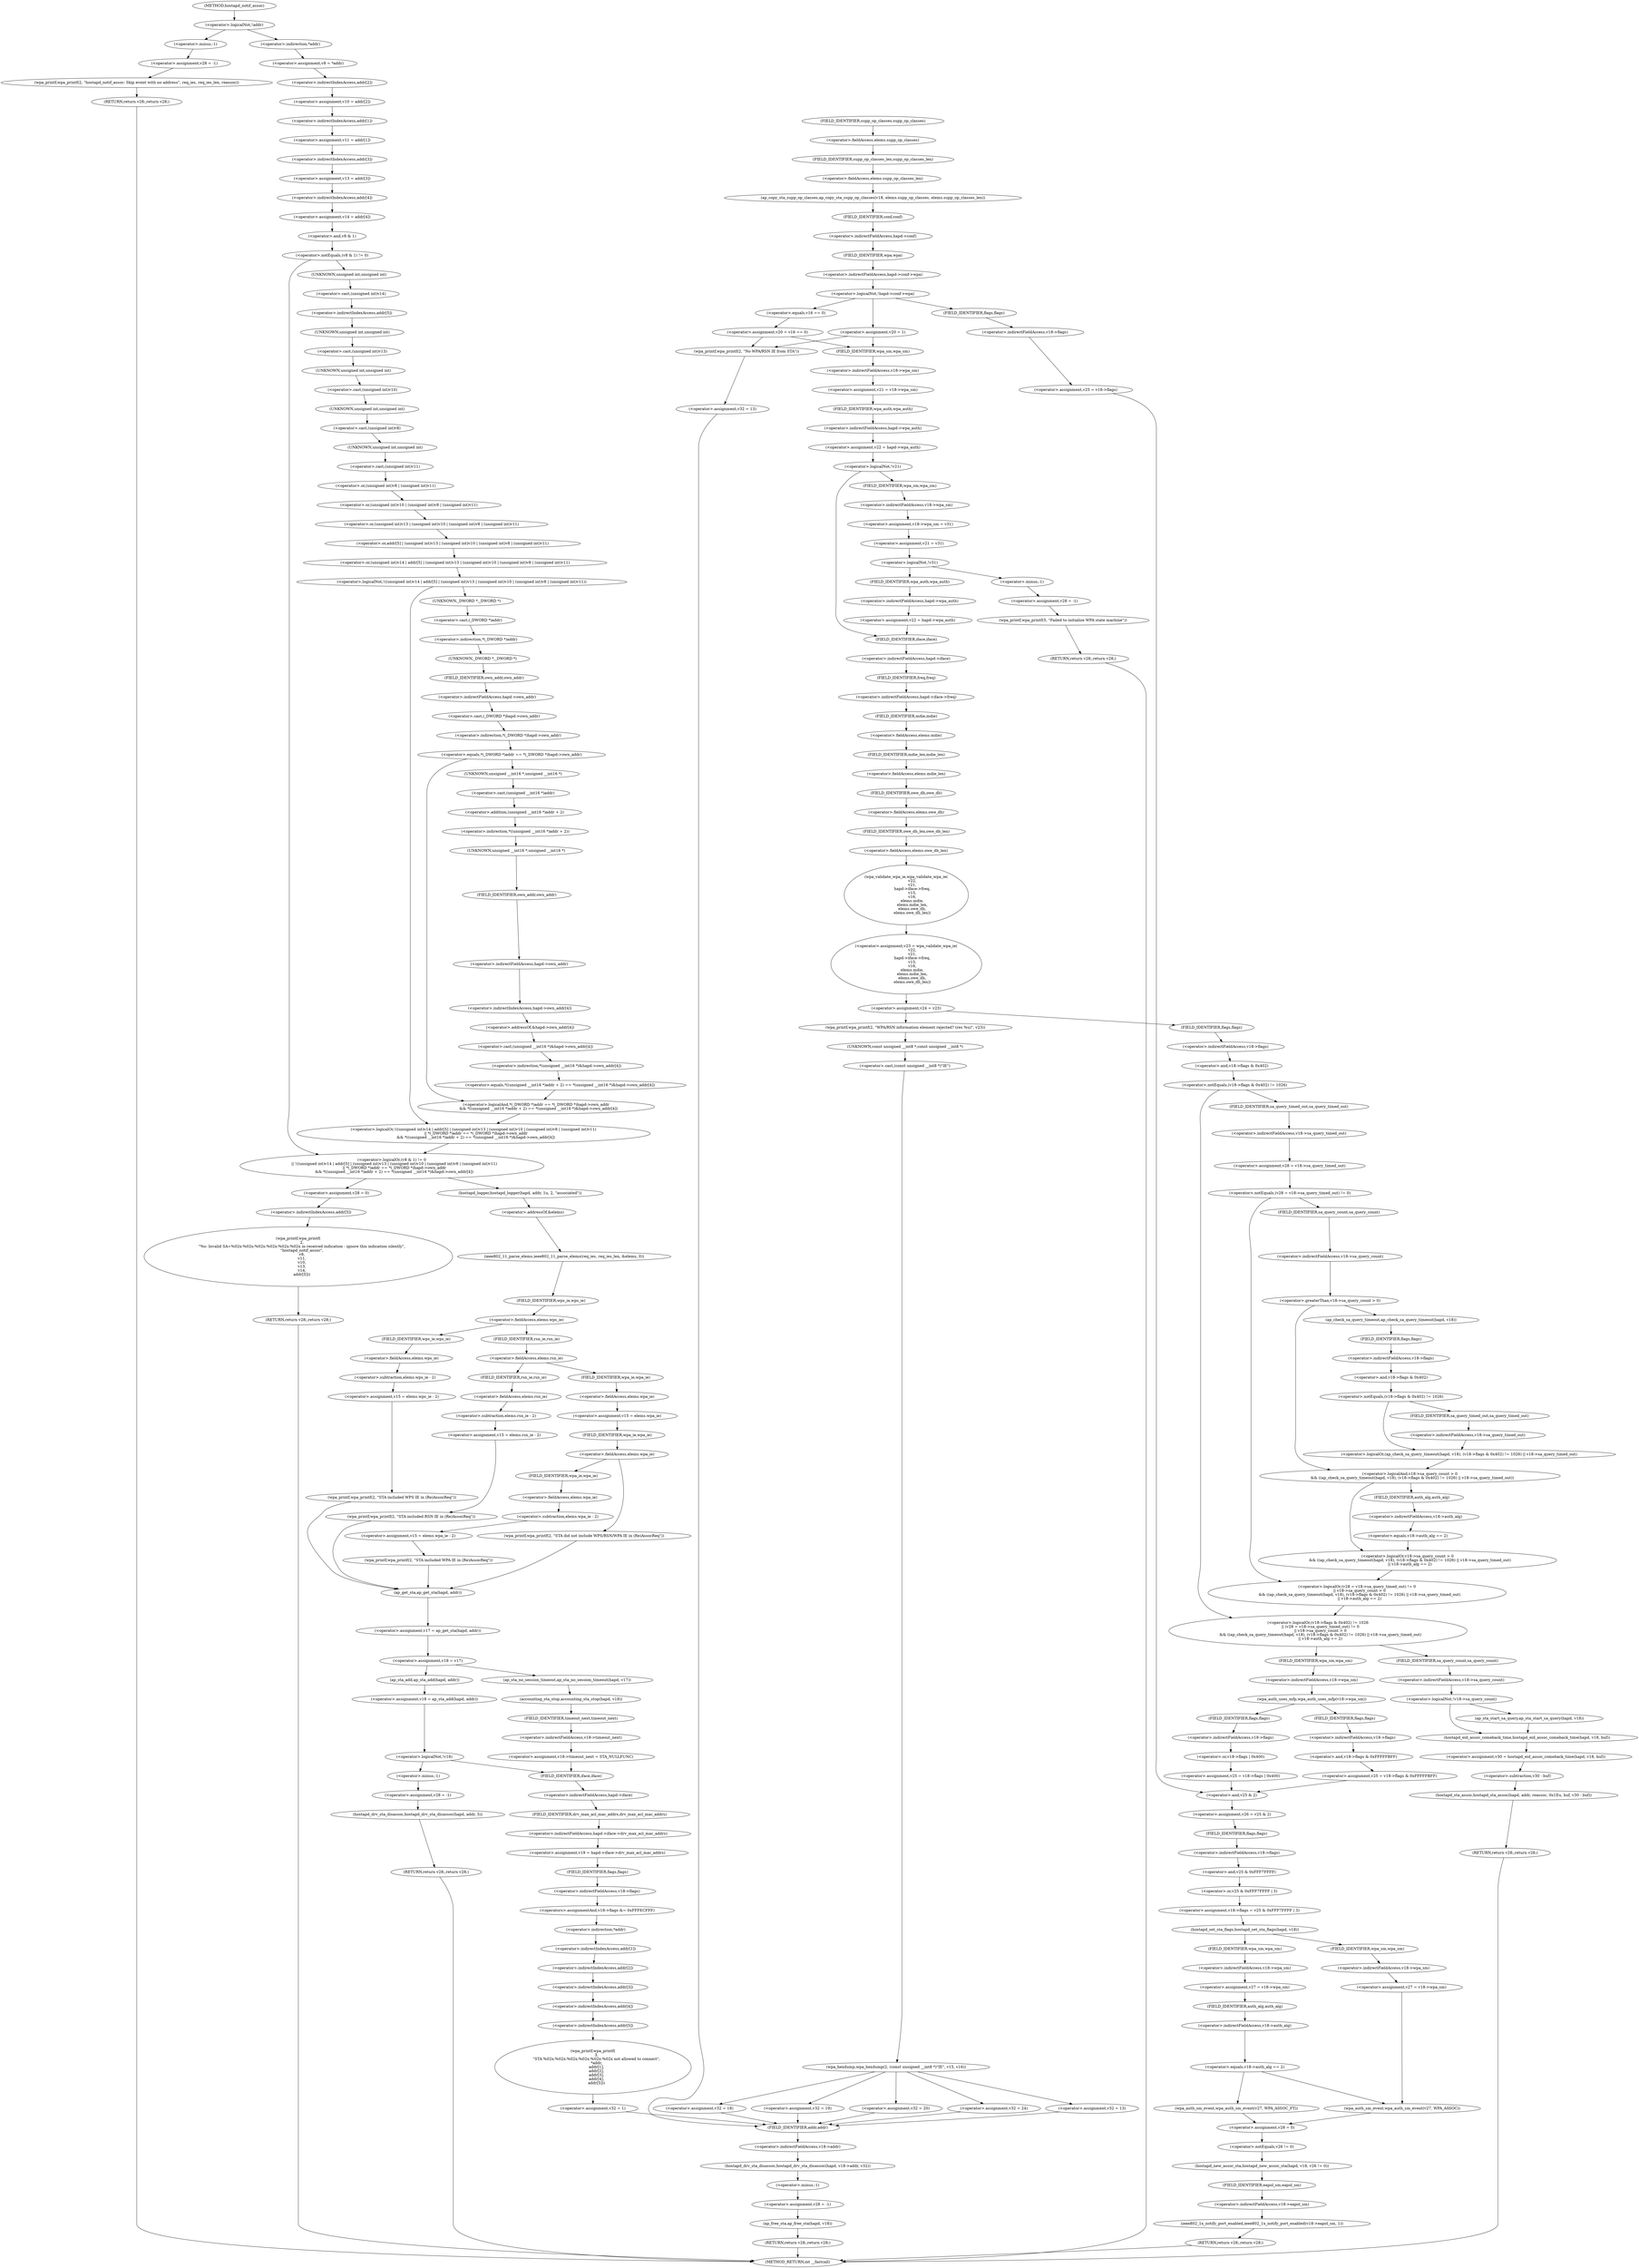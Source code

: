 digraph hostapd_notif_assoc {  
"1000157" [label = "(<operator>.logicalNot,!addr)" ]
"1000160" [label = "(<operator>.assignment,v28 = -1)" ]
"1000162" [label = "(<operator>.minus,-1)" ]
"1000164" [label = "(wpa_printf,wpa_printf(2, \"hostapd_notif_assoc: Skip event with no address\", req_ies, req_ies_len, reassoc))" ]
"1000170" [label = "(RETURN,return v28;,return v28;)" ]
"1000172" [label = "(<operator>.assignment,v8 = *addr)" ]
"1000174" [label = "(<operator>.indirection,*addr)" ]
"1000176" [label = "(<operator>.assignment,v10 = addr[2])" ]
"1000178" [label = "(<operator>.indirectIndexAccess,addr[2])" ]
"1000181" [label = "(<operator>.assignment,v11 = addr[1])" ]
"1000183" [label = "(<operator>.indirectIndexAccess,addr[1])" ]
"1000186" [label = "(<operator>.assignment,v13 = addr[3])" ]
"1000188" [label = "(<operator>.indirectIndexAccess,addr[3])" ]
"1000191" [label = "(<operator>.assignment,v14 = addr[4])" ]
"1000193" [label = "(<operator>.indirectIndexAccess,addr[4])" ]
"1000197" [label = "(<operator>.logicalOr,(v8 & 1) != 0\n    || !((unsigned int)v14 | addr[5] | (unsigned int)v13 | (unsigned int)v10 | (unsigned int)v8 | (unsigned int)v11)\n    || *(_DWORD *)addr == *(_DWORD *)hapd->own_addr\n    && *((unsigned __int16 *)addr + 2) == *(unsigned __int16 *)&hapd->own_addr[4])" ]
"1000198" [label = "(<operator>.notEquals,(v8 & 1) != 0)" ]
"1000199" [label = "(<operator>.and,v8 & 1)" ]
"1000203" [label = "(<operator>.logicalOr,!((unsigned int)v14 | addr[5] | (unsigned int)v13 | (unsigned int)v10 | (unsigned int)v8 | (unsigned int)v11)\n    || *(_DWORD *)addr == *(_DWORD *)hapd->own_addr\n    && *((unsigned __int16 *)addr + 2) == *(unsigned __int16 *)&hapd->own_addr[4])" ]
"1000204" [label = "(<operator>.logicalNot,!((unsigned int)v14 | addr[5] | (unsigned int)v13 | (unsigned int)v10 | (unsigned int)v8 | (unsigned int)v11))" ]
"1000205" [label = "(<operator>.or,(unsigned int)v14 | addr[5] | (unsigned int)v13 | (unsigned int)v10 | (unsigned int)v8 | (unsigned int)v11)" ]
"1000206" [label = "(<operator>.cast,(unsigned int)v14)" ]
"1000207" [label = "(UNKNOWN,unsigned int,unsigned int)" ]
"1000209" [label = "(<operator>.or,addr[5] | (unsigned int)v13 | (unsigned int)v10 | (unsigned int)v8 | (unsigned int)v11)" ]
"1000210" [label = "(<operator>.indirectIndexAccess,addr[5])" ]
"1000213" [label = "(<operator>.or,(unsigned int)v13 | (unsigned int)v10 | (unsigned int)v8 | (unsigned int)v11)" ]
"1000214" [label = "(<operator>.cast,(unsigned int)v13)" ]
"1000215" [label = "(UNKNOWN,unsigned int,unsigned int)" ]
"1000217" [label = "(<operator>.or,(unsigned int)v10 | (unsigned int)v8 | (unsigned int)v11)" ]
"1000218" [label = "(<operator>.cast,(unsigned int)v10)" ]
"1000219" [label = "(UNKNOWN,unsigned int,unsigned int)" ]
"1000221" [label = "(<operator>.or,(unsigned int)v8 | (unsigned int)v11)" ]
"1000222" [label = "(<operator>.cast,(unsigned int)v8)" ]
"1000223" [label = "(UNKNOWN,unsigned int,unsigned int)" ]
"1000225" [label = "(<operator>.cast,(unsigned int)v11)" ]
"1000226" [label = "(UNKNOWN,unsigned int,unsigned int)" ]
"1000228" [label = "(<operator>.logicalAnd,*(_DWORD *)addr == *(_DWORD *)hapd->own_addr\n    && *((unsigned __int16 *)addr + 2) == *(unsigned __int16 *)&hapd->own_addr[4])" ]
"1000229" [label = "(<operator>.equals,*(_DWORD *)addr == *(_DWORD *)hapd->own_addr)" ]
"1000230" [label = "(<operator>.indirection,*(_DWORD *)addr)" ]
"1000231" [label = "(<operator>.cast,(_DWORD *)addr)" ]
"1000232" [label = "(UNKNOWN,_DWORD *,_DWORD *)" ]
"1000234" [label = "(<operator>.indirection,*(_DWORD *)hapd->own_addr)" ]
"1000235" [label = "(<operator>.cast,(_DWORD *)hapd->own_addr)" ]
"1000236" [label = "(UNKNOWN,_DWORD *,_DWORD *)" ]
"1000237" [label = "(<operator>.indirectFieldAccess,hapd->own_addr)" ]
"1000239" [label = "(FIELD_IDENTIFIER,own_addr,own_addr)" ]
"1000240" [label = "(<operator>.equals,*((unsigned __int16 *)addr + 2) == *(unsigned __int16 *)&hapd->own_addr[4])" ]
"1000241" [label = "(<operator>.indirection,*((unsigned __int16 *)addr + 2))" ]
"1000242" [label = "(<operator>.addition,(unsigned __int16 *)addr + 2)" ]
"1000243" [label = "(<operator>.cast,(unsigned __int16 *)addr)" ]
"1000244" [label = "(UNKNOWN,unsigned __int16 *,unsigned __int16 *)" ]
"1000247" [label = "(<operator>.indirection,*(unsigned __int16 *)&hapd->own_addr[4])" ]
"1000248" [label = "(<operator>.cast,(unsigned __int16 *)&hapd->own_addr[4])" ]
"1000249" [label = "(UNKNOWN,unsigned __int16 *,unsigned __int16 *)" ]
"1000250" [label = "(<operator>.addressOf,&hapd->own_addr[4])" ]
"1000251" [label = "(<operator>.indirectIndexAccess,hapd->own_addr[4])" ]
"1000252" [label = "(<operator>.indirectFieldAccess,hapd->own_addr)" ]
"1000254" [label = "(FIELD_IDENTIFIER,own_addr,own_addr)" ]
"1000257" [label = "(<operator>.assignment,v28 = 0)" ]
"1000260" [label = "(wpa_printf,wpa_printf(\n      2,\n      \"%s: Invalid SA=%02x:%02x:%02x:%02x:%02x:%02x in received indication - ignore this indication silently\",\n      \"hostapd_notif_assoc\",\n      v8,\n      v11,\n      v10,\n      v13,\n      v14,\n      addr[5]))" ]
"1000269" [label = "(<operator>.indirectIndexAccess,addr[5])" ]
"1000272" [label = "(RETURN,return v28;,return v28;)" ]
"1000274" [label = "(hostapd_logger,hostapd_logger(hapd, addr, 1u, 2, \"associated\"))" ]
"1000280" [label = "(ieee802_11_parse_elems,ieee802_11_parse_elems(req_ies, req_ies_len, &elems, 0))" ]
"1000283" [label = "(<operator>.addressOf,&elems)" ]
"1000287" [label = "(<operator>.fieldAccess,elems.wps_ie)" ]
"1000289" [label = "(FIELD_IDENTIFIER,wps_ie,wps_ie)" ]
"1000291" [label = "(<operator>.assignment,v15 = elems.wps_ie - 2)" ]
"1000293" [label = "(<operator>.subtraction,elems.wps_ie - 2)" ]
"1000294" [label = "(<operator>.fieldAccess,elems.wps_ie)" ]
"1000296" [label = "(FIELD_IDENTIFIER,wps_ie,wps_ie)" ]
"1000299" [label = "(wpa_printf,wpa_printf(2, \"STA included WPS IE in (Re)AssocReq\"))" ]
"1000304" [label = "(<operator>.fieldAccess,elems.rsn_ie)" ]
"1000306" [label = "(FIELD_IDENTIFIER,rsn_ie,rsn_ie)" ]
"1000308" [label = "(<operator>.assignment,v15 = elems.rsn_ie - 2)" ]
"1000310" [label = "(<operator>.subtraction,elems.rsn_ie - 2)" ]
"1000311" [label = "(<operator>.fieldAccess,elems.rsn_ie)" ]
"1000313" [label = "(FIELD_IDENTIFIER,rsn_ie,rsn_ie)" ]
"1000316" [label = "(wpa_printf,wpa_printf(2, \"STA included RSN IE in (Re)AssocReq\"))" ]
"1000321" [label = "(<operator>.assignment,v15 = elems.wpa_ie)" ]
"1000323" [label = "(<operator>.fieldAccess,elems.wpa_ie)" ]
"1000325" [label = "(FIELD_IDENTIFIER,wpa_ie,wpa_ie)" ]
"1000327" [label = "(<operator>.fieldAccess,elems.wpa_ie)" ]
"1000329" [label = "(FIELD_IDENTIFIER,wpa_ie,wpa_ie)" ]
"1000331" [label = "(<operator>.assignment,v15 = elems.wpa_ie - 2)" ]
"1000333" [label = "(<operator>.subtraction,elems.wpa_ie - 2)" ]
"1000334" [label = "(<operator>.fieldAccess,elems.wpa_ie)" ]
"1000336" [label = "(FIELD_IDENTIFIER,wpa_ie,wpa_ie)" ]
"1000339" [label = "(wpa_printf,wpa_printf(2, \"STA included WPA IE in (Re)AssocReq\"))" ]
"1000345" [label = "(wpa_printf,wpa_printf(2, \"STA did not include WPS/RSN/WPA IE in (Re)AssocReq\"))" ]
"1000348" [label = "(<operator>.assignment,v17 = ap_get_sta(hapd, addr))" ]
"1000350" [label = "(ap_get_sta,ap_get_sta(hapd, addr))" ]
"1000353" [label = "(<operator>.assignment,v18 = v17)" ]
"1000359" [label = "(ap_sta_no_session_timeout,ap_sta_no_session_timeout(hapd, v17))" ]
"1000362" [label = "(accounting_sta_stop,accounting_sta_stop(hapd, v18))" ]
"1000365" [label = "(<operator>.assignment,v18->timeout_next = STA_NULLFUNC)" ]
"1000366" [label = "(<operator>.indirectFieldAccess,v18->timeout_next)" ]
"1000368" [label = "(FIELD_IDENTIFIER,timeout_next,timeout_next)" ]
"1000372" [label = "(<operator>.assignment,v18 = ap_sta_add(hapd, addr))" ]
"1000374" [label = "(ap_sta_add,ap_sta_add(hapd, addr))" ]
"1000378" [label = "(<operator>.logicalNot,!v18)" ]
"1000381" [label = "(<operator>.assignment,v28 = -1)" ]
"1000383" [label = "(<operator>.minus,-1)" ]
"1000385" [label = "(hostapd_drv_sta_disassoc,hostapd_drv_sta_disassoc(hapd, addr, 5))" ]
"1000389" [label = "(RETURN,return v28;,return v28;)" ]
"1000391" [label = "(<operator>.assignment,v19 = hapd->iface->drv_max_acl_mac_addrs)" ]
"1000393" [label = "(<operator>.indirectFieldAccess,hapd->iface->drv_max_acl_mac_addrs)" ]
"1000394" [label = "(<operator>.indirectFieldAccess,hapd->iface)" ]
"1000396" [label = "(FIELD_IDENTIFIER,iface,iface)" ]
"1000397" [label = "(FIELD_IDENTIFIER,drv_max_acl_mac_addrs,drv_max_acl_mac_addrs)" ]
"1000398" [label = "(<operators>.assignmentAnd,v18->flags &= 0xFFFECFFF)" ]
"1000399" [label = "(<operator>.indirectFieldAccess,v18->flags)" ]
"1000401" [label = "(FIELD_IDENTIFIER,flags,flags)" ]
"1000404" [label = "(wpa_printf,wpa_printf(\n      3,\n      \"STA %02x:%02x:%02x:%02x:%02x:%02x not allowed to connect\",\n      *addr,\n      addr[1],\n      addr[2],\n      addr[3],\n      addr[4],\n      addr[5]))" ]
"1000407" [label = "(<operator>.indirection,*addr)" ]
"1000409" [label = "(<operator>.indirectIndexAccess,addr[1])" ]
"1000412" [label = "(<operator>.indirectIndexAccess,addr[2])" ]
"1000415" [label = "(<operator>.indirectIndexAccess,addr[3])" ]
"1000418" [label = "(<operator>.indirectIndexAccess,addr[4])" ]
"1000421" [label = "(<operator>.indirectIndexAccess,addr[5])" ]
"1000424" [label = "(<operator>.assignment,v32 = 1)" ]
"1000428" [label = "(hostapd_drv_sta_disassoc,hostapd_drv_sta_disassoc(hapd, v18->addr, v32))" ]
"1000430" [label = "(<operator>.indirectFieldAccess,v18->addr)" ]
"1000432" [label = "(FIELD_IDENTIFIER,addr,addr)" ]
"1000434" [label = "(<operator>.assignment,v28 = -1)" ]
"1000436" [label = "(<operator>.minus,-1)" ]
"1000438" [label = "(ap_free_sta,ap_free_sta(hapd, v18))" ]
"1000441" [label = "(RETURN,return v28;,return v28;)" ]
"1000443" [label = "(ap_copy_sta_supp_op_classes,ap_copy_sta_supp_op_classes(v18, elems.supp_op_classes, elems.supp_op_classes_len))" ]
"1000445" [label = "(<operator>.fieldAccess,elems.supp_op_classes)" ]
"1000447" [label = "(FIELD_IDENTIFIER,supp_op_classes,supp_op_classes)" ]
"1000448" [label = "(<operator>.fieldAccess,elems.supp_op_classes_len)" ]
"1000450" [label = "(FIELD_IDENTIFIER,supp_op_classes_len,supp_op_classes_len)" ]
"1000452" [label = "(<operator>.logicalNot,!hapd->conf->wpa)" ]
"1000453" [label = "(<operator>.indirectFieldAccess,hapd->conf->wpa)" ]
"1000454" [label = "(<operator>.indirectFieldAccess,hapd->conf)" ]
"1000456" [label = "(FIELD_IDENTIFIER,conf,conf)" ]
"1000457" [label = "(FIELD_IDENTIFIER,wpa,wpa)" ]
"1000459" [label = "(<operator>.assignment,v25 = v18->flags)" ]
"1000461" [label = "(<operator>.indirectFieldAccess,v18->flags)" ]
"1000463" [label = "(FIELD_IDENTIFIER,flags,flags)" ]
"1000467" [label = "(<operator>.assignment,v20 = v16 == 0)" ]
"1000469" [label = "(<operator>.equals,v16 == 0)" ]
"1000473" [label = "(<operator>.assignment,v20 = 1)" ]
"1000479" [label = "(wpa_printf,wpa_printf(2, \"No WPA/RSN IE from STA\"))" ]
"1000482" [label = "(<operator>.assignment,v32 = 13)" ]
"1000486" [label = "(<operator>.assignment,v21 = v18->wpa_sm)" ]
"1000488" [label = "(<operator>.indirectFieldAccess,v18->wpa_sm)" ]
"1000490" [label = "(FIELD_IDENTIFIER,wpa_sm,wpa_sm)" ]
"1000491" [label = "(<operator>.assignment,v22 = hapd->wpa_auth)" ]
"1000493" [label = "(<operator>.indirectFieldAccess,hapd->wpa_auth)" ]
"1000495" [label = "(FIELD_IDENTIFIER,wpa_auth,wpa_auth)" ]
"1000497" [label = "(<operator>.logicalNot,!v21)" ]
"1000500" [label = "(<operator>.assignment,v18->wpa_sm = v31)" ]
"1000501" [label = "(<operator>.indirectFieldAccess,v18->wpa_sm)" ]
"1000503" [label = "(FIELD_IDENTIFIER,wpa_sm,wpa_sm)" ]
"1000505" [label = "(<operator>.assignment,v21 = v31)" ]
"1000509" [label = "(<operator>.logicalNot,!v31)" ]
"1000512" [label = "(<operator>.assignment,v28 = -1)" ]
"1000514" [label = "(<operator>.minus,-1)" ]
"1000516" [label = "(wpa_printf,wpa_printf(5, \"Failed to initialize WPA state machine\"))" ]
"1000519" [label = "(RETURN,return v28;,return v28;)" ]
"1000521" [label = "(<operator>.assignment,v22 = hapd->wpa_auth)" ]
"1000523" [label = "(<operator>.indirectFieldAccess,hapd->wpa_auth)" ]
"1000525" [label = "(FIELD_IDENTIFIER,wpa_auth,wpa_auth)" ]
"1000526" [label = "(<operator>.assignment,v23 = wpa_validate_wpa_ie(\n          v22,\n          v21,\n          hapd->iface->freq,\n          v15,\n          v16,\n          elems.mdie,\n          elems.mdie_len,\n          elems.owe_dh,\n          elems.owe_dh_len))" ]
"1000528" [label = "(wpa_validate_wpa_ie,wpa_validate_wpa_ie(\n          v22,\n          v21,\n          hapd->iface->freq,\n          v15,\n          v16,\n          elems.mdie,\n          elems.mdie_len,\n          elems.owe_dh,\n          elems.owe_dh_len))" ]
"1000531" [label = "(<operator>.indirectFieldAccess,hapd->iface->freq)" ]
"1000532" [label = "(<operator>.indirectFieldAccess,hapd->iface)" ]
"1000534" [label = "(FIELD_IDENTIFIER,iface,iface)" ]
"1000535" [label = "(FIELD_IDENTIFIER,freq,freq)" ]
"1000538" [label = "(<operator>.fieldAccess,elems.mdie)" ]
"1000540" [label = "(FIELD_IDENTIFIER,mdie,mdie)" ]
"1000541" [label = "(<operator>.fieldAccess,elems.mdie_len)" ]
"1000543" [label = "(FIELD_IDENTIFIER,mdie_len,mdie_len)" ]
"1000544" [label = "(<operator>.fieldAccess,elems.owe_dh)" ]
"1000546" [label = "(FIELD_IDENTIFIER,owe_dh,owe_dh)" ]
"1000547" [label = "(<operator>.fieldAccess,elems.owe_dh_len)" ]
"1000549" [label = "(FIELD_IDENTIFIER,owe_dh_len,owe_dh_len)" ]
"1000550" [label = "(<operator>.assignment,v24 = v23)" ]
"1000556" [label = "(wpa_printf,wpa_printf(2, \"WPA/RSN information element rejected? (res %u)\", v23))" ]
"1000560" [label = "(wpa_hexdump,wpa_hexdump(2, (const unsigned __int8 *)\"IE\", v15, v16))" ]
"1000562" [label = "(<operator>.cast,(const unsigned __int8 *)\"IE\")" ]
"1000563" [label = "(UNKNOWN,const unsigned __int8 *,const unsigned __int8 *)" ]
"1000571" [label = "(<operator>.assignment,v32 = 18)" ]
"1000576" [label = "(<operator>.assignment,v32 = 19)" ]
"1000581" [label = "(<operator>.assignment,v32 = 20)" ]
"1000586" [label = "(<operator>.assignment,v32 = 24)" ]
"1000591" [label = "(<operator>.assignment,v32 = 13)" ]
"1000597" [label = "(<operator>.logicalOr,(v18->flags & 0x402) != 1026\n    || (v28 = v18->sa_query_timed_out) != 0\n    || v18->sa_query_count > 0\n    && ((ap_check_sa_query_timeout(hapd, v18), (v18->flags & 0x402) != 1026) || v18->sa_query_timed_out)\n    || v18->auth_alg == 2)" ]
"1000598" [label = "(<operator>.notEquals,(v18->flags & 0x402) != 1026)" ]
"1000599" [label = "(<operator>.and,v18->flags & 0x402)" ]
"1000600" [label = "(<operator>.indirectFieldAccess,v18->flags)" ]
"1000602" [label = "(FIELD_IDENTIFIER,flags,flags)" ]
"1000605" [label = "(<operator>.logicalOr,(v28 = v18->sa_query_timed_out) != 0\n    || v18->sa_query_count > 0\n    && ((ap_check_sa_query_timeout(hapd, v18), (v18->flags & 0x402) != 1026) || v18->sa_query_timed_out)\n    || v18->auth_alg == 2)" ]
"1000606" [label = "(<operator>.notEquals,(v28 = v18->sa_query_timed_out) != 0)" ]
"1000607" [label = "(<operator>.assignment,v28 = v18->sa_query_timed_out)" ]
"1000609" [label = "(<operator>.indirectFieldAccess,v18->sa_query_timed_out)" ]
"1000611" [label = "(FIELD_IDENTIFIER,sa_query_timed_out,sa_query_timed_out)" ]
"1000613" [label = "(<operator>.logicalOr,v18->sa_query_count > 0\n    && ((ap_check_sa_query_timeout(hapd, v18), (v18->flags & 0x402) != 1026) || v18->sa_query_timed_out)\n    || v18->auth_alg == 2)" ]
"1000614" [label = "(<operator>.logicalAnd,v18->sa_query_count > 0\n    && ((ap_check_sa_query_timeout(hapd, v18), (v18->flags & 0x402) != 1026) || v18->sa_query_timed_out))" ]
"1000615" [label = "(<operator>.greaterThan,v18->sa_query_count > 0)" ]
"1000616" [label = "(<operator>.indirectFieldAccess,v18->sa_query_count)" ]
"1000618" [label = "(FIELD_IDENTIFIER,sa_query_count,sa_query_count)" ]
"1000620" [label = "(<operator>.logicalOr,(ap_check_sa_query_timeout(hapd, v18), (v18->flags & 0x402) != 1026) || v18->sa_query_timed_out)" ]
"1000622" [label = "(ap_check_sa_query_timeout,ap_check_sa_query_timeout(hapd, v18))" ]
"1000625" [label = "(<operator>.notEquals,(v18->flags & 0x402) != 1026)" ]
"1000626" [label = "(<operator>.and,v18->flags & 0x402)" ]
"1000627" [label = "(<operator>.indirectFieldAccess,v18->flags)" ]
"1000629" [label = "(FIELD_IDENTIFIER,flags,flags)" ]
"1000632" [label = "(<operator>.indirectFieldAccess,v18->sa_query_timed_out)" ]
"1000634" [label = "(FIELD_IDENTIFIER,sa_query_timed_out,sa_query_timed_out)" ]
"1000635" [label = "(<operator>.equals,v18->auth_alg == 2)" ]
"1000636" [label = "(<operator>.indirectFieldAccess,v18->auth_alg)" ]
"1000638" [label = "(FIELD_IDENTIFIER,auth_alg,auth_alg)" ]
"1000642" [label = "(wpa_auth_uses_mfp,wpa_auth_uses_mfp(v18->wpa_sm))" ]
"1000643" [label = "(<operator>.indirectFieldAccess,v18->wpa_sm)" ]
"1000645" [label = "(FIELD_IDENTIFIER,wpa_sm,wpa_sm)" ]
"1000646" [label = "(<operator>.assignment,v25 = v18->flags | 0x400)" ]
"1000648" [label = "(<operator>.or,v18->flags | 0x400)" ]
"1000649" [label = "(<operator>.indirectFieldAccess,v18->flags)" ]
"1000651" [label = "(FIELD_IDENTIFIER,flags,flags)" ]
"1000654" [label = "(<operator>.assignment,v25 = v18->flags & 0xFFFFFBFF)" ]
"1000656" [label = "(<operator>.and,v18->flags & 0xFFFFFBFF)" ]
"1000657" [label = "(<operator>.indirectFieldAccess,v18->flags)" ]
"1000659" [label = "(FIELD_IDENTIFIER,flags,flags)" ]
"1000662" [label = "(<operator>.assignment,v26 = v25 & 2)" ]
"1000664" [label = "(<operator>.and,v25 & 2)" ]
"1000667" [label = "(<operator>.assignment,v18->flags = v25 & 0xFFF7FFFF | 3)" ]
"1000668" [label = "(<operator>.indirectFieldAccess,v18->flags)" ]
"1000670" [label = "(FIELD_IDENTIFIER,flags,flags)" ]
"1000671" [label = "(<operator>.or,v25 & 0xFFF7FFFF | 3)" ]
"1000672" [label = "(<operator>.and,v25 & 0xFFF7FFFF)" ]
"1000676" [label = "(hostapd_set_sta_flags,hostapd_set_sta_flags(hapd, v18))" ]
"1000682" [label = "(<operator>.assignment,v27 = v18->wpa_sm)" ]
"1000684" [label = "(<operator>.indirectFieldAccess,v18->wpa_sm)" ]
"1000686" [label = "(FIELD_IDENTIFIER,wpa_sm,wpa_sm)" ]
"1000688" [label = "(<operator>.equals,v18->auth_alg == 2)" ]
"1000689" [label = "(<operator>.indirectFieldAccess,v18->auth_alg)" ]
"1000691" [label = "(FIELD_IDENTIFIER,auth_alg,auth_alg)" ]
"1000694" [label = "(wpa_auth_sm_event,wpa_auth_sm_event(v27, WPA_ASSOC_FT))" ]
"1000700" [label = "(<operator>.assignment,v27 = v18->wpa_sm)" ]
"1000702" [label = "(<operator>.indirectFieldAccess,v18->wpa_sm)" ]
"1000704" [label = "(FIELD_IDENTIFIER,wpa_sm,wpa_sm)" ]
"1000705" [label = "(wpa_auth_sm_event,wpa_auth_sm_event(v27, WPA_ASSOC))" ]
"1000709" [label = "(<operator>.assignment,v28 = 0)" ]
"1000712" [label = "(hostapd_new_assoc_sta,hostapd_new_assoc_sta(hapd, v18, v26 != 0))" ]
"1000715" [label = "(<operator>.notEquals,v26 != 0)" ]
"1000718" [label = "(ieee802_1x_notify_port_enabled,ieee802_1x_notify_port_enabled(v18->eapol_sm, 1))" ]
"1000719" [label = "(<operator>.indirectFieldAccess,v18->eapol_sm)" ]
"1000721" [label = "(FIELD_IDENTIFIER,eapol_sm,eapol_sm)" ]
"1000723" [label = "(RETURN,return v28;,return v28;)" ]
"1000726" [label = "(<operator>.logicalNot,!v18->sa_query_count)" ]
"1000727" [label = "(<operator>.indirectFieldAccess,v18->sa_query_count)" ]
"1000729" [label = "(FIELD_IDENTIFIER,sa_query_count,sa_query_count)" ]
"1000730" [label = "(ap_sta_start_sa_query,ap_sta_start_sa_query(hapd, v18))" ]
"1000733" [label = "(<operator>.assignment,v30 = hostapd_eid_assoc_comeback_time(hapd, v18, buf))" ]
"1000735" [label = "(hostapd_eid_assoc_comeback_time,hostapd_eid_assoc_comeback_time(hapd, v18, buf))" ]
"1000739" [label = "(hostapd_sta_assoc,hostapd_sta_assoc(hapd, addr, reassoc, 0x1Eu, buf, v30 - buf))" ]
"1000745" [label = "(<operator>.subtraction,v30 - buf)" ]
"1000748" [label = "(RETURN,return v28;,return v28;)" ]
"1000125" [label = "(METHOD,hostapd_notif_assoc)" ]
"1000750" [label = "(METHOD_RETURN,int __fastcall)" ]
  "1000157" -> "1000162" 
  "1000157" -> "1000174" 
  "1000160" -> "1000164" 
  "1000162" -> "1000160" 
  "1000164" -> "1000170" 
  "1000170" -> "1000750" 
  "1000172" -> "1000178" 
  "1000174" -> "1000172" 
  "1000176" -> "1000183" 
  "1000178" -> "1000176" 
  "1000181" -> "1000188" 
  "1000183" -> "1000181" 
  "1000186" -> "1000193" 
  "1000188" -> "1000186" 
  "1000191" -> "1000199" 
  "1000193" -> "1000191" 
  "1000197" -> "1000257" 
  "1000197" -> "1000274" 
  "1000198" -> "1000207" 
  "1000198" -> "1000197" 
  "1000199" -> "1000198" 
  "1000203" -> "1000197" 
  "1000204" -> "1000232" 
  "1000204" -> "1000203" 
  "1000205" -> "1000204" 
  "1000206" -> "1000210" 
  "1000207" -> "1000206" 
  "1000209" -> "1000205" 
  "1000210" -> "1000215" 
  "1000213" -> "1000209" 
  "1000214" -> "1000219" 
  "1000215" -> "1000214" 
  "1000217" -> "1000213" 
  "1000218" -> "1000223" 
  "1000219" -> "1000218" 
  "1000221" -> "1000217" 
  "1000222" -> "1000226" 
  "1000223" -> "1000222" 
  "1000225" -> "1000221" 
  "1000226" -> "1000225" 
  "1000228" -> "1000203" 
  "1000229" -> "1000244" 
  "1000229" -> "1000228" 
  "1000230" -> "1000236" 
  "1000231" -> "1000230" 
  "1000232" -> "1000231" 
  "1000234" -> "1000229" 
  "1000235" -> "1000234" 
  "1000236" -> "1000239" 
  "1000237" -> "1000235" 
  "1000239" -> "1000237" 
  "1000240" -> "1000228" 
  "1000241" -> "1000249" 
  "1000242" -> "1000241" 
  "1000243" -> "1000242" 
  "1000244" -> "1000243" 
  "1000247" -> "1000240" 
  "1000248" -> "1000247" 
  "1000249" -> "1000254" 
  "1000250" -> "1000248" 
  "1000251" -> "1000250" 
  "1000252" -> "1000251" 
  "1000254" -> "1000252" 
  "1000257" -> "1000269" 
  "1000260" -> "1000272" 
  "1000269" -> "1000260" 
  "1000272" -> "1000750" 
  "1000274" -> "1000283" 
  "1000280" -> "1000289" 
  "1000283" -> "1000280" 
  "1000287" -> "1000296" 
  "1000287" -> "1000306" 
  "1000289" -> "1000287" 
  "1000291" -> "1000299" 
  "1000293" -> "1000291" 
  "1000294" -> "1000293" 
  "1000296" -> "1000294" 
  "1000299" -> "1000350" 
  "1000304" -> "1000313" 
  "1000304" -> "1000325" 
  "1000306" -> "1000304" 
  "1000308" -> "1000316" 
  "1000310" -> "1000308" 
  "1000311" -> "1000310" 
  "1000313" -> "1000311" 
  "1000316" -> "1000350" 
  "1000321" -> "1000329" 
  "1000323" -> "1000321" 
  "1000325" -> "1000323" 
  "1000327" -> "1000336" 
  "1000327" -> "1000345" 
  "1000329" -> "1000327" 
  "1000331" -> "1000339" 
  "1000333" -> "1000331" 
  "1000334" -> "1000333" 
  "1000336" -> "1000334" 
  "1000339" -> "1000350" 
  "1000345" -> "1000350" 
  "1000348" -> "1000353" 
  "1000350" -> "1000348" 
  "1000353" -> "1000359" 
  "1000353" -> "1000374" 
  "1000359" -> "1000362" 
  "1000362" -> "1000368" 
  "1000365" -> "1000396" 
  "1000366" -> "1000365" 
  "1000368" -> "1000366" 
  "1000372" -> "1000378" 
  "1000374" -> "1000372" 
  "1000378" -> "1000383" 
  "1000378" -> "1000396" 
  "1000381" -> "1000385" 
  "1000383" -> "1000381" 
  "1000385" -> "1000389" 
  "1000389" -> "1000750" 
  "1000391" -> "1000401" 
  "1000393" -> "1000391" 
  "1000394" -> "1000397" 
  "1000396" -> "1000394" 
  "1000397" -> "1000393" 
  "1000398" -> "1000407" 
  "1000399" -> "1000398" 
  "1000401" -> "1000399" 
  "1000404" -> "1000424" 
  "1000407" -> "1000409" 
  "1000409" -> "1000412" 
  "1000412" -> "1000415" 
  "1000415" -> "1000418" 
  "1000418" -> "1000421" 
  "1000421" -> "1000404" 
  "1000424" -> "1000432" 
  "1000428" -> "1000436" 
  "1000430" -> "1000428" 
  "1000432" -> "1000430" 
  "1000434" -> "1000438" 
  "1000436" -> "1000434" 
  "1000438" -> "1000441" 
  "1000441" -> "1000750" 
  "1000443" -> "1000456" 
  "1000445" -> "1000450" 
  "1000447" -> "1000445" 
  "1000448" -> "1000443" 
  "1000450" -> "1000448" 
  "1000452" -> "1000463" 
  "1000452" -> "1000469" 
  "1000452" -> "1000473" 
  "1000453" -> "1000452" 
  "1000454" -> "1000457" 
  "1000456" -> "1000454" 
  "1000457" -> "1000453" 
  "1000459" -> "1000664" 
  "1000461" -> "1000459" 
  "1000463" -> "1000461" 
  "1000467" -> "1000479" 
  "1000467" -> "1000490" 
  "1000469" -> "1000467" 
  "1000473" -> "1000479" 
  "1000473" -> "1000490" 
  "1000479" -> "1000482" 
  "1000482" -> "1000432" 
  "1000486" -> "1000495" 
  "1000488" -> "1000486" 
  "1000490" -> "1000488" 
  "1000491" -> "1000497" 
  "1000493" -> "1000491" 
  "1000495" -> "1000493" 
  "1000497" -> "1000503" 
  "1000497" -> "1000534" 
  "1000500" -> "1000505" 
  "1000501" -> "1000500" 
  "1000503" -> "1000501" 
  "1000505" -> "1000509" 
  "1000509" -> "1000514" 
  "1000509" -> "1000525" 
  "1000512" -> "1000516" 
  "1000514" -> "1000512" 
  "1000516" -> "1000519" 
  "1000519" -> "1000750" 
  "1000521" -> "1000534" 
  "1000523" -> "1000521" 
  "1000525" -> "1000523" 
  "1000526" -> "1000550" 
  "1000528" -> "1000526" 
  "1000531" -> "1000540" 
  "1000532" -> "1000535" 
  "1000534" -> "1000532" 
  "1000535" -> "1000531" 
  "1000538" -> "1000543" 
  "1000540" -> "1000538" 
  "1000541" -> "1000546" 
  "1000543" -> "1000541" 
  "1000544" -> "1000549" 
  "1000546" -> "1000544" 
  "1000547" -> "1000528" 
  "1000549" -> "1000547" 
  "1000550" -> "1000556" 
  "1000550" -> "1000602" 
  "1000556" -> "1000563" 
  "1000560" -> "1000571" 
  "1000560" -> "1000576" 
  "1000560" -> "1000581" 
  "1000560" -> "1000586" 
  "1000560" -> "1000591" 
  "1000562" -> "1000560" 
  "1000563" -> "1000562" 
  "1000571" -> "1000432" 
  "1000576" -> "1000432" 
  "1000581" -> "1000432" 
  "1000586" -> "1000432" 
  "1000591" -> "1000432" 
  "1000597" -> "1000645" 
  "1000597" -> "1000729" 
  "1000598" -> "1000597" 
  "1000598" -> "1000611" 
  "1000599" -> "1000598" 
  "1000600" -> "1000599" 
  "1000602" -> "1000600" 
  "1000605" -> "1000597" 
  "1000606" -> "1000605" 
  "1000606" -> "1000618" 
  "1000607" -> "1000606" 
  "1000609" -> "1000607" 
  "1000611" -> "1000609" 
  "1000613" -> "1000605" 
  "1000614" -> "1000613" 
  "1000614" -> "1000638" 
  "1000615" -> "1000614" 
  "1000615" -> "1000622" 
  "1000616" -> "1000615" 
  "1000618" -> "1000616" 
  "1000620" -> "1000614" 
  "1000622" -> "1000629" 
  "1000625" -> "1000620" 
  "1000625" -> "1000634" 
  "1000626" -> "1000625" 
  "1000627" -> "1000626" 
  "1000629" -> "1000627" 
  "1000632" -> "1000620" 
  "1000634" -> "1000632" 
  "1000635" -> "1000613" 
  "1000636" -> "1000635" 
  "1000638" -> "1000636" 
  "1000642" -> "1000651" 
  "1000642" -> "1000659" 
  "1000643" -> "1000642" 
  "1000645" -> "1000643" 
  "1000646" -> "1000664" 
  "1000648" -> "1000646" 
  "1000649" -> "1000648" 
  "1000651" -> "1000649" 
  "1000654" -> "1000664" 
  "1000656" -> "1000654" 
  "1000657" -> "1000656" 
  "1000659" -> "1000657" 
  "1000662" -> "1000670" 
  "1000664" -> "1000662" 
  "1000667" -> "1000676" 
  "1000668" -> "1000672" 
  "1000670" -> "1000668" 
  "1000671" -> "1000667" 
  "1000672" -> "1000671" 
  "1000676" -> "1000686" 
  "1000676" -> "1000704" 
  "1000682" -> "1000691" 
  "1000684" -> "1000682" 
  "1000686" -> "1000684" 
  "1000688" -> "1000694" 
  "1000688" -> "1000705" 
  "1000689" -> "1000688" 
  "1000691" -> "1000689" 
  "1000694" -> "1000709" 
  "1000700" -> "1000705" 
  "1000702" -> "1000700" 
  "1000704" -> "1000702" 
  "1000705" -> "1000709" 
  "1000709" -> "1000715" 
  "1000712" -> "1000721" 
  "1000715" -> "1000712" 
  "1000718" -> "1000723" 
  "1000719" -> "1000718" 
  "1000721" -> "1000719" 
  "1000723" -> "1000750" 
  "1000726" -> "1000730" 
  "1000726" -> "1000735" 
  "1000727" -> "1000726" 
  "1000729" -> "1000727" 
  "1000730" -> "1000735" 
  "1000733" -> "1000745" 
  "1000735" -> "1000733" 
  "1000739" -> "1000748" 
  "1000745" -> "1000739" 
  "1000748" -> "1000750" 
  "1000125" -> "1000157" 
}
